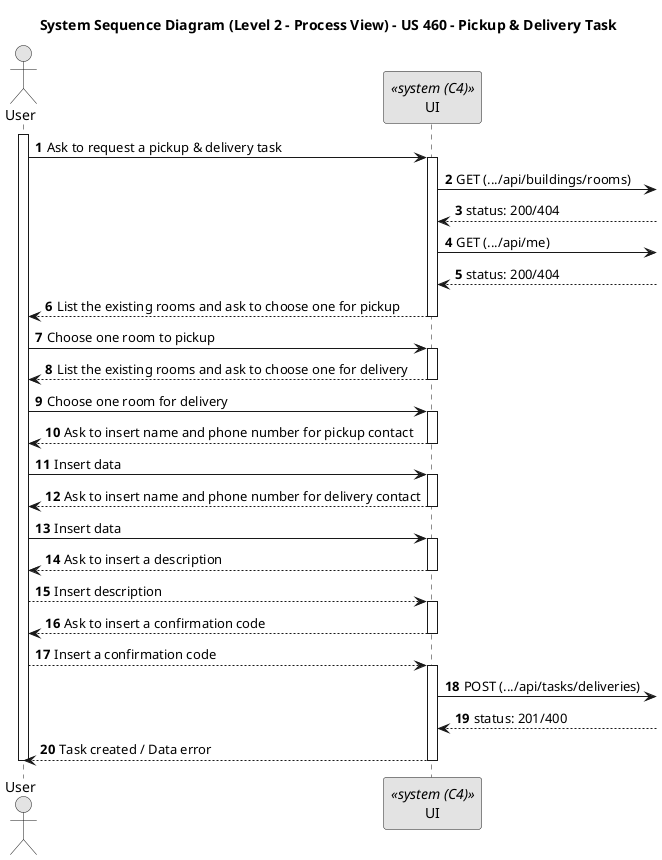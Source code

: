 @startuml
skinparam monochrome true
skinparam packageStyle rectangle
skinparam shadowing false

title System Sequence Diagram (Level 2 - Process View) - US 460 - Pickup & Delivery Task
autonumber

Actor "User" as user
participant "UI" as UI <<system (C4)>>

activate user
    user -> UI : Ask to request a pickup & delivery task
    activate UI
        UI -> : GET (.../api/buildings/rooms)
        UI <-- : status: 200/404

        UI -> : GET (.../api/me)
        UI <-- : status: 200/404

        UI --> user : List the existing rooms and ask to choose one for pickup
    deactivate UI

    user -> UI : Choose one room to pickup
    activate UI
        UI --> user : List the existing rooms and ask to choose one for delivery
    deactivate UI
    user -> UI : Choose one room for delivery

    activate UI
        UI --> user : Ask to insert name and phone number for pickup contact
    deactivate UI
    user -> UI : Insert data

    activate UI
        UI --> user : Ask to insert name and phone number for delivery contact
    deactivate UI
    user -> UI : Insert data

    activate UI
        UI --> user : Ask to insert a description
    deactivate UI
    user --> UI : Insert description

    activate UI
        UI --> user : Ask to insert a confirmation code
    deactivate UI
    user --> UI : Insert a confirmation code

    activate UI
        UI -> : POST (.../api/tasks/deliveries)
        UI <-- : status: 201/400
        UI --> user : Task created / Data error
    deactivate UI
deactivate user

@enduml
